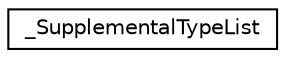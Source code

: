 digraph "Graphical Class Hierarchy"
{
  edge [fontname="Helvetica",fontsize="10",labelfontname="Helvetica",labelfontsize="10"];
  node [fontname="Helvetica",fontsize="10",shape=record];
  rankdir="LR";
  Node1 [label="_SupplementalTypeList",height=0.2,width=0.4,color="black", fillcolor="white", style="filled",URL="$struct___supplemental_type_list.html"];
}
